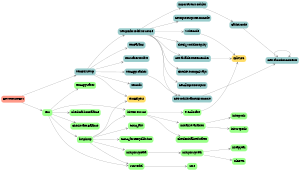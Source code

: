 digraph  {
	graph [fontsize=14,
		nodesep=0.5,
		overlap=false,
		pad=0.1,
		rank=min,
		rankdir=LR,
		ranksep=1.3,
		ratio=compress,
		size="2,1.8"
	];
	node [color="#99cccc",
		fillcolor="#99dddd",
		shape=record,
		style="rounded,filled"
	];
	edge [arrowhead=vee,
		arrowsize=1.1,
		color="#777777"
	];
	HowToRunTEM	 [color="#ff9988",
		fillcolor="#ff9988"];
	tem	 [color="#99ff88",
		fillcolor="#99ff88"];
	HowToRunTEM -> tem;
	temFullSetup	 [fillcolor="#99cccc"];
	HowToRunTEM -> temFullSetup;
	doSpinUp	 [color="#99ff88",
		fillcolor="#99ff88"];
	tem -> doSpinUp;
	initTEMStruct	 [color="#99ff88",
		fillcolor="#99ff88"];
	tem -> initTEMStruct;
	runModel	 [color="#99ff88",
		fillcolor="#99ff88"];
	tem -> runModel;
	temAggStates	 [color="#99ff88",
		fillcolor="#99ff88"];
	tem -> temAggStates;
	CheckCarbonBalance	 [color="#99ff88",
		fillcolor="#99ff88"];
	tem -> CheckCarbonBalance;
	CheckWaterBalance	 [color="#99ff88",
		fillcolor="#99ff88"];
	tem -> CheckWaterBalance;
	temHelpers	 [color="#ffdd66",
		fillcolor="#ffdd66"];
	temFullSetup -> temHelpers;
	SetupInfoModelStructure	 [fillcolor="#99cccc"];
	temFullSetup -> SetupInfoModelStructure;
	temApproaches	 [fillcolor="#99cccc"];
	temFullSetup -> temApproaches;
	temInfo	 [fillcolor="#99cccc"];
	temFullSetup -> temInfo;
	temParams	 [fillcolor="#99cccc"];
	temFullSetup -> temParams;
	temStatesToSave	 [fillcolor="#99cccc"];
	temFullSetup -> temStatesToSave;
	doSpinUp -> initTEMStruct;
	doSpinUp -> runModel;
	CASA_fast	 [color="#99ff88",
		fillcolor="#99ff88"];
	doSpinUp -> CASA_fast;
	CASA_forceEquilibrium	 [color="#99ff88",
		fillcolor="#99ff88"];
	doSpinUp -> CASA_forceEquilibrium;
	mkSpinUpData	 [color="#99ff88",
		fillcolor="#99ff88"];
	doSpinUp -> mkSpinUpData;
	doSpinUp -> temHelpers;
	CheckInitialisedStates	 [color="#99ff88",
		fillcolor="#99ff88"];
	initTEMStruct -> CheckInitialisedStates;
	InitializeVariables	 [color="#99ff88",
		fillcolor="#99ff88"];
	initTEMStruct -> InitializeVariables;
	PreAllocate	 [color="#99ff88",
		fillcolor="#99ff88"];
	initTEMStruct -> PreAllocate;
	core	 [color="#99ff88",
		fillcolor="#99ff88"];
	runModel -> core;
	mkSpinUpYear	 [color="#99ff88",
		fillcolor="#99ff88"];
	mkSpinUpData -> mkSpinUpYear;
	mkHvec	 [color="#99ff88",
		fillcolor="#99ff88"];
	mkSpinUpYear -> mkHvec;
	isleapyear	 [color="#99ff88",
		fillcolor="#99ff88"];
	mkSpinUpYear -> isleapyear;
	initCpools	 [color="#99ff88",
		fillcolor="#99ff88"];
	InitializeVariables -> initCpools;
	initSMpools	 [color="#99ff88",
		fillcolor="#99ff88"];
	InitializeVariables -> initSMpools;
	splitZstr	 [color="#ffdd66",
		fillcolor="#ffdd66"];
	PreAllocate -> splitZstr;
	CheckPrecompAlways	 [fillcolor="#99cccc"];
	SetupInfoModelStructure -> CheckPrecompAlways;
	GetAllInputsOutputs	 [fillcolor="#99cccc"];
	SetupInfoModelStructure -> GetAllInputsOutputs;
	GetInputOutputFromCode	 [fillcolor="#99cccc"];
	SetupInfoModelStructure -> GetInputOutputFromCode;
	GetModuleNamesFromCore	 [fillcolor="#99cccc"];
	SetupInfoModelStructure -> GetModuleNamesFromCore;
	GetVariablesToRemember	 [fillcolor="#99cccc"];
	SetupInfoModelStructure -> GetVariablesToRemember;
	ImportPrecsModules	 [fillcolor="#99cccc"];
	SetupInfoModelStructure -> ImportPrecsModules;
	WriteCode	 [fillcolor="#99cccc"];
	SetupInfoModelStructure -> WriteCode;
	check_ModelIntegrity	 [fillcolor="#99cccc"];
	SetupInfoModelStructure -> check_ModelIntegrity;
	temApproaches -> GetModuleNamesFromCore;
	GetMfunctionContents	 [fillcolor="#99cccc"];
	GetModuleNamesFromCore -> GetMfunctionContents;
	GetVariablesToRemember -> splitZstr;
	GatherCode	 [fillcolor="#99cccc"];
	ImportPrecsModules -> GatherCode;
	WriteCode -> splitZstr;
	GetMfunctionContents -> GetMfunctionContents;
	GatherCode -> GetMfunctionContents;
}
